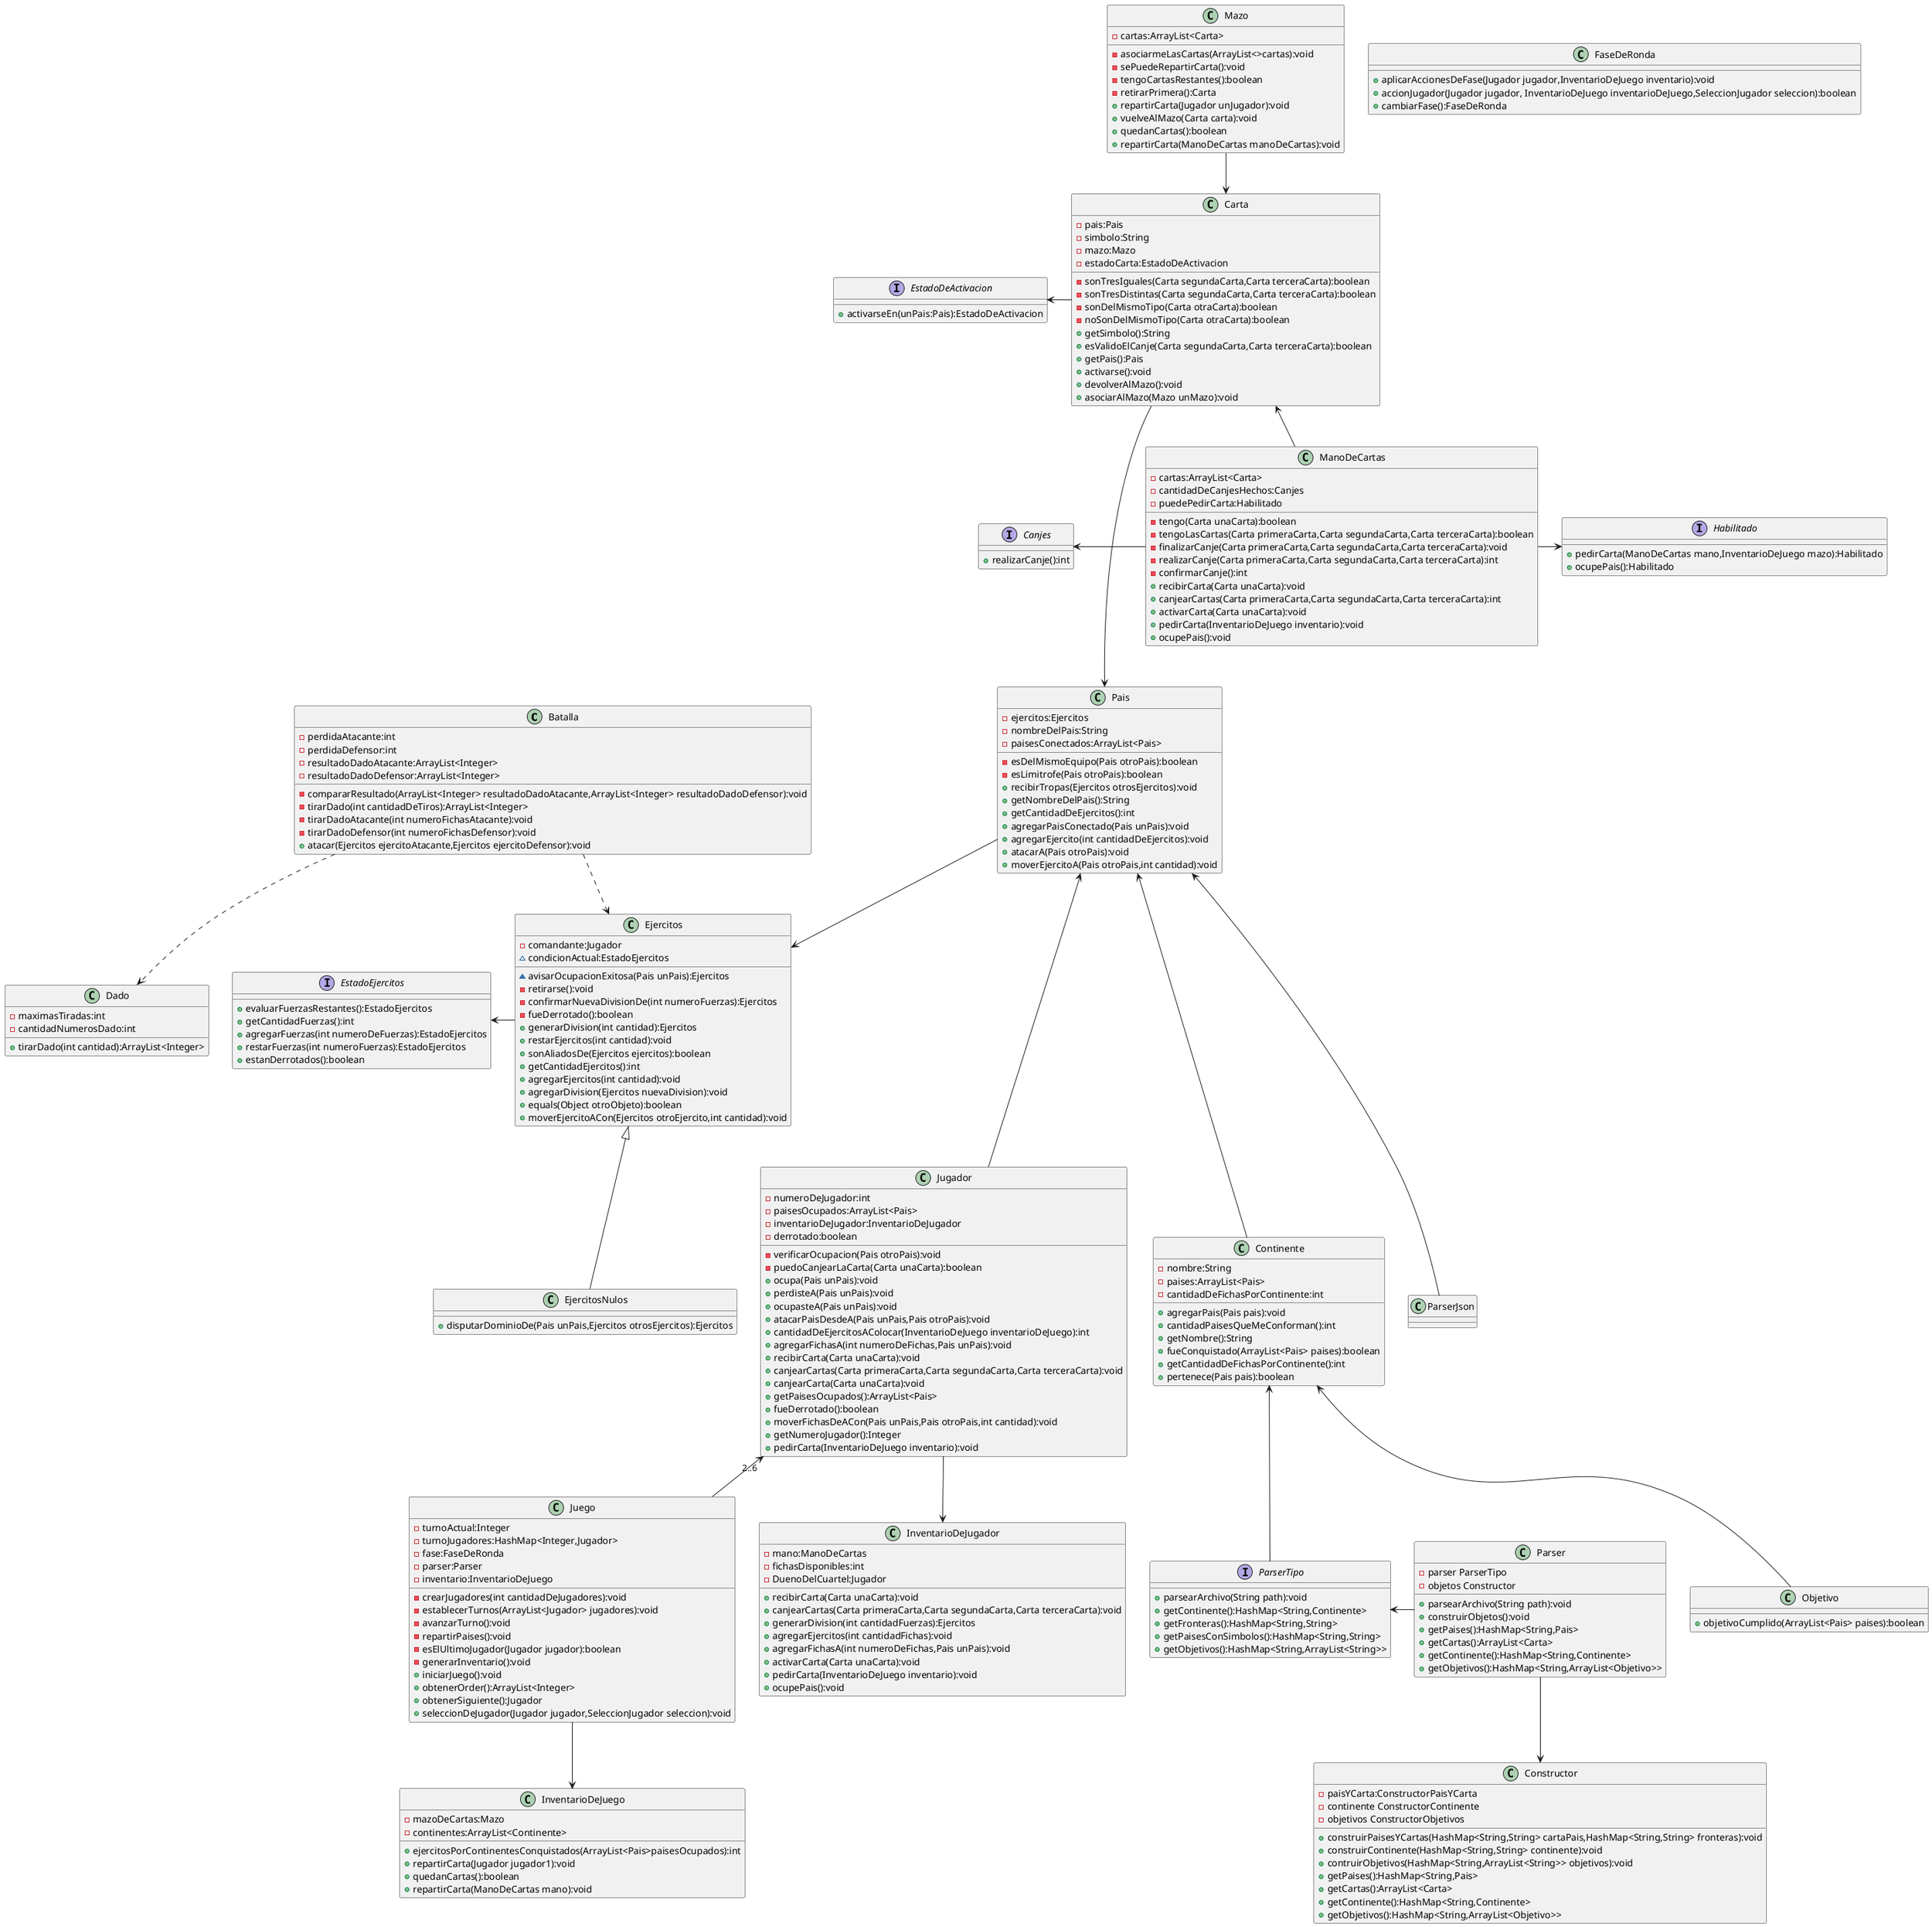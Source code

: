 @startuml
class Batalla{
- perdidaAtacante:int
- perdidaDefensor:int
- resultadoDadoAtacante:ArrayList<Integer>
- resultadoDadoDefensor:ArrayList<Integer>
- compararResultado(ArrayList<Integer> resultadoDadoAtacante,ArrayList<Integer> resultadoDadoDefensor):void
- tirarDado(int cantidadDeTiros):ArrayList<Integer>
- tirarDadoAtacante(int numeroFichasAtacante):void
- tirarDadoDefensor(int numeroFichasDefensor):void
+ atacar(Ejercitos ejercitoAtacante,Ejercitos ejercitoDefensor):void
}

class Dado{
- maximasTiradas:int
- cantidadNumerosDado:int
+ tirarDado(int cantidad):ArrayList<Integer>
}

class Ejercitos{
- comandante:Jugador
~ condicionActual:EstadoEjercitos
~ avisarOcupacionExitosa(Pais unPais):Ejercitos
- retirarse():void
- confirmarNuevaDivisionDe(int numeroFuerzas):Ejercitos
- fueDerrotado():boolean
+ generarDivision(int cantidad):Ejercitos
+ restarEjercitos(int cantidad):void
+ sonAliadosDe(Ejercitos ejercitos):boolean
+ getCantidadEjercitos():int
+ agregarEjercitos(int cantidad):void
+ agregarDivision(Ejercitos nuevaDivision):void
+ equals(Object otroObjeto):boolean
+ moverEjercitoACon(Ejercitos otroEjercito,int cantidad):void
}

class EjercitosNulos{
+ disputarDominioDe(Pais unPais,Ejercitos otrosEjercitos):Ejercitos
}

interface EstadoEjercitos{
+ evaluarFuerzasRestantes():EstadoEjercitos
+ getCantidadFuerzas():int
+ agregarFuerzas(int numeroDeFuerzas):EstadoEjercitos
+ restarFuerzas(int numeroFuerzas):EstadoEjercitos
+ estanDerrotados():boolean
}

class Pais{
- ejercitos:Ejercitos
- nombreDelPais:String
- paisesConectados:ArrayList<Pais>
- esDelMismoEquipo(Pais otroPais):boolean
- esLimitrofe(Pais otroPais):boolean
+ recibirTropas(Ejercitos otrosEjercitos):void
+ getNombreDelPais():String
+ getCantidadDeEjercitos():int
+ agregarPaisConectado(Pais unPais):void
+ agregarEjercito(int cantidadDeEjercitos):void
+ atacarA(Pais otroPais):void
+ moverEjercitoA(Pais otroPais,int cantidad):void
}


Batalla ..> Dado
Batalla ..> Ejercitos

Ejercitos <|-- EjercitosNulos
Pais --> Ejercitos

EstadoEjercitos <- Ejercitos

interface Canjes{
+ realizarCanje():int
}

class Carta{
- pais:Pais
- simbolo:String
- mazo:Mazo
- estadoCarta:EstadoDeActivacion
- sonTresIguales(Carta segundaCarta,Carta terceraCarta):boolean
- sonTresDistintas(Carta segundaCarta,Carta terceraCarta):boolean
- sonDelMismoTipo(Carta otraCarta):boolean
- noSonDelMismoTipo(Carta otraCarta):boolean
+ getSimbolo():String
+ esValidoElCanje(Carta segundaCarta,Carta terceraCarta):boolean
+ getPais():Pais
+ activarse():void
+ devolverAlMazo():void
+ asociarAlMazo(Mazo unMazo):void
}

interface EstadoDeActivacion{
+ activarseEn(unPais:Pais):EstadoDeActivacion
}

class Mazo{
- cartas:ArrayList<Carta>
- asociarmeLasCartas(ArrayList<>cartas):void
- sePuedeRepartirCarta():void
- tengoCartasRestantes():boolean
- retirarPrimera():Carta
+ repartirCarta(Jugador unJugador):void
+ vuelveAlMazo(Carta carta):void
+ quedanCartas():boolean
+ repartirCarta(ManoDeCartas manoDeCartas):void
}

class ManoDeCartas{
- cartas:ArrayList<Carta>
- cantidadDeCanjesHechos:Canjes
- puedePedirCarta:Habilitado
- tengo(Carta unaCarta):boolean
- tengoLasCartas(Carta primeraCarta,Carta segundaCarta,Carta terceraCarta):boolean
- finalizarCanje(Carta primeraCarta,Carta segundaCarta,Carta terceraCarta):void
- realizarCanje(Carta primeraCarta,Carta segundaCarta,Carta terceraCarta):int
- confirmarCanje():int
+ recibirCarta(Carta unaCarta):void
+ canjearCartas(Carta primeraCarta,Carta segundaCarta,Carta terceraCarta):int
+ activarCarta(Carta unaCarta):void
+ pedirCarta(InventarioDeJuego inventario):void
+ ocupePais():void
}

interface Habilitado{
+ pedirCarta(ManoDeCartas mano,InventarioDeJuego mazo):Habilitado
+ ocupePais():Habilitado
}


Mazo --> Carta
Carta <-- ManoDeCartas
ManoDeCartas -> Habilitado
Canjes <- ManoDeCartas


EstadoDeActivacion <- Carta

class FaseDeRonda{
+ aplicarAccionesDeFase(Jugador jugador,InventarioDeJuego inventario):void
+ accionJugador(Jugador jugador, InventarioDeJuego inventarioDeJuego,SeleccionJugador seleccion):boolean
+ cambiarFase():FaseDeRonda
}

class InventarioDeJuego{
- mazoDeCartas:Mazo
- continentes:ArrayList<Continente>
+ ejercitosPorContinentesConquistados(ArrayList<Pais>paisesOcupados):int
+ repartirCarta(Jugador jugador1):void
+ quedanCartas():boolean
+ repartirCarta(ManoDeCartas mano):void
}

class InventarioDeJugador{
- mano:ManoDeCartas
- fichasDisponibles:int
- DuenoDelCuartel:Jugador
+ recibirCarta(Carta unaCarta):void
+ canjearCartas(Carta primeraCarta,Carta segundaCarta,Carta terceraCarta):void
+ generarDivision(int cantidadFuerzas):Ejercitos
+ agregarEjercitos(int cantidadFichas):void
+ agregarFichasA(int numeroDeFichas,Pais unPais):void
+ activarCarta(Carta unaCarta):void
+ pedirCarta(InventarioDeJuego inventario):void
+ ocupePais():void
}

class Juego{
- turnoActual:Integer
- turnoJugadores:HashMap<Integer,Jugador>
- fase:FaseDeRonda
- parser:Parser
- inventario:InventarioDeJuego
- crearJugadores(int cantidadDeJugadores):void
- establecerTurnos(ArrayList<Jugador> jugadores):void
- avanzarTurno():void
- repartirPaises():void
- esElUltimoJugador(Jugador jugador):boolean
- generarInventario():void
+ iniciarJuego():void
+ obtenerOrder():ArrayList<Integer>
+ obtenerSiguiente():Jugador
+ seleccionDeJugador(Jugador jugador,SeleccionJugador seleccion):void
}

class Jugador{
- numeroDeJugador:int
- paisesOcupados:ArrayList<Pais>
- inventarioDeJugador:InventarioDeJugador
- derrotado:boolean
- verificarOcupacion(Pais otroPais):void
- puedoCanjearLaCarta(Carta unaCarta):boolean
+ ocupa(Pais unPais):void
+ perdisteA(Pais unPais):void
+ ocupasteA(Pais unPais):void
+ atacarPaisDesdeA(Pais unPais,Pais otroPais):void
+ cantidadDeEjercitosAColocar(InventarioDeJuego inventarioDeJuego):int
+ agregarFichasA(int numeroDeFichas,Pais unPais):void
+ recibirCarta(Carta unaCarta):void
+ canjearCartas(Carta primeraCarta,Carta segundaCarta,Carta terceraCarta):void
+ canjearCarta(Carta unaCarta):void
+ getPaisesOcupados():ArrayList<Pais>
+ fueDerrotado():boolean
+ moverFichasDeACon(Pais unPais,Pais otroPais,int cantidad):void
+ getNumeroJugador():Integer
+ pedirCarta(InventarioDeJuego inventario):void
}

Juego --> InventarioDeJuego
Jugador "2..6"<-- Juego

Jugador --> InventarioDeJugador

class Continente{
- nombre:String
- paises:ArrayList<Pais>
- cantidadDeFichasPorContinente:int
+ agregarPais(Pais pais):void
+ cantidadPaisesQueMeConforman():int
+ getNombre():String
+ fueConquistado(ArrayList<Pais> paises):boolean
+ getCantidadDeFichasPorContinente():int
+ pertenece(Pais pais):boolean
}

class Objetivo{
+ objetivoCumplido(ArrayList<Pais> paises):boolean
}

Continente <-- Objetivo

class Constructor{
- paisYCarta:ConstructorPaisYCarta
- continente ConstructorContinente
- objetivos ConstructorObjetivos
+ construirPaisesYCartas(HashMap<String,String> cartaPais,HashMap<String,String> fronteras):void
+ construirContinente(HashMap<String,String> continente):void
+ contruirObjetivos(HashMap<String,ArrayList<String>> objetivos):void
+ getPaises():HashMap<String,Pais>
+ getCartas():ArrayList<Carta>
+ getContinente():HashMap<String,Continente>
+ getObjetivos():HashMap<String,ArrayList<Objetivo>>
}

class Parser{
- parser ParserTipo
- objetos Constructor
+ parsearArchivo(String path):void
+ construirObjetos():void
+ getPaises():HashMap<String,Pais>
+ getCartas():ArrayList<Carta>
+ getContinente():HashMap<String,Continente>
+ getObjetivos():HashMap<String,ArrayList<Objetivo>>
}

interface ParserTipo{
+ parsearArchivo(String path):void
+ getContinente():HashMap<String,Continente>
+ getFronteras():HashMap<String,String>
+ getPaisesConSimbolos():HashMap<String,String>
+ getObjetivos():HashMap<String,ArrayList<String>>
}

Parser --> Constructor
ParserTipo <- Parser

Carta ---> Pais

Continente <-- ParserTipo
Pais <--- ParserJson
Pais <--- Jugador
Pais <--- Continente
@enduml
